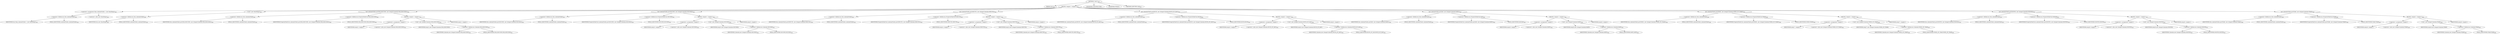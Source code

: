 digraph "&lt;init&gt;" {  
"1402" [label = <(METHOD,&lt;init&gt;)<SUB>639</SUB>> ]
"1403" [label = <(PARAM,this)<SUB>639</SUB>> ]
"1404" [label = <(BLOCK,&lt;empty&gt;,&lt;empty&gt;)<SUB>639</SUB>> ]
"1405" [label = <(&lt;operator&gt;.assignment,Map calendarFields = new HashMap())<SUB>636</SUB>> ]
"1406" [label = <(&lt;operator&gt;.fieldAccess,this.calendarFields)<SUB>636</SUB>> ]
"1407" [label = <(IDENTIFIER,this,Map calendarFields = new HashMap())<SUB>636</SUB>> ]
"1408" [label = <(FIELD_IDENTIFIER,calendarFields,calendarFields)<SUB>636</SUB>> ]
"1409" [label = <(&lt;operator&gt;.alloc,new HashMap())<SUB>636</SUB>> ]
"1410" [label = <(&lt;init&gt;,new HashMap())<SUB>636</SUB>> ]
"1411" [label = <(&lt;operator&gt;.fieldAccess,this.calendarFields)<SUB>636</SUB>> ]
"1412" [label = <(IDENTIFIER,this,new HashMap())<SUB>636</SUB>> ]
"1413" [label = <(FIELD_IDENTIFIER,calendarFields,calendarFields)<SUB>636</SUB>> ]
"1414" [label = <(put,calendarFields.put(MILLISECOND, new Integer(Calendar.MILLISECOND)))<SUB>640</SUB>> ]
"1415" [label = <(&lt;operator&gt;.fieldAccess,this.calendarFields)<SUB>640</SUB>> ]
"1416" [label = <(IDENTIFIER,this,calendarFields.put(MILLISECOND, new Integer(Calendar.MILLISECOND)))<SUB>640</SUB>> ]
"1417" [label = <(FIELD_IDENTIFIER,calendarFields,calendarFields)<SUB>640</SUB>> ]
"1418" [label = <(&lt;operator&gt;.fieldAccess,PropertyFile$Unit.MILLISECOND)<SUB>640</SUB>> ]
"1419" [label = <(IDENTIFIER,PropertyFile$Unit,calendarFields.put(MILLISECOND, new Integer(Calendar.MILLISECOND)))<SUB>640</SUB>> ]
"1420" [label = <(FIELD_IDENTIFIER,MILLISECOND,MILLISECOND)<SUB>640</SUB>> ]
"1421" [label = <(BLOCK,&lt;empty&gt;,&lt;empty&gt;)<SUB>641</SUB>> ]
"1422" [label = <(&lt;operator&gt;.assignment,&lt;empty&gt;)> ]
"1423" [label = <(IDENTIFIER,$obj22,&lt;empty&gt;)> ]
"1424" [label = <(&lt;operator&gt;.alloc,new Integer(Calendar.MILLISECOND))<SUB>641</SUB>> ]
"1425" [label = <(&lt;init&gt;,new Integer(Calendar.MILLISECOND))<SUB>641</SUB>> ]
"1426" [label = <(IDENTIFIER,$obj22,new Integer(Calendar.MILLISECOND))> ]
"1427" [label = <(&lt;operator&gt;.fieldAccess,Calendar.MILLISECOND)<SUB>641</SUB>> ]
"1428" [label = <(IDENTIFIER,Calendar,new Integer(Calendar.MILLISECOND))<SUB>641</SUB>> ]
"1429" [label = <(FIELD_IDENTIFIER,MILLISECOND,MILLISECOND)<SUB>641</SUB>> ]
"1430" [label = <(IDENTIFIER,$obj22,&lt;empty&gt;)> ]
"1431" [label = <(put,calendarFields.put(SECOND, new Integer(Calendar.SECOND)))<SUB>642</SUB>> ]
"1432" [label = <(&lt;operator&gt;.fieldAccess,this.calendarFields)<SUB>642</SUB>> ]
"1433" [label = <(IDENTIFIER,this,calendarFields.put(SECOND, new Integer(Calendar.SECOND)))<SUB>642</SUB>> ]
"1434" [label = <(FIELD_IDENTIFIER,calendarFields,calendarFields)<SUB>642</SUB>> ]
"1435" [label = <(&lt;operator&gt;.fieldAccess,PropertyFile$Unit.SECOND)<SUB>642</SUB>> ]
"1436" [label = <(IDENTIFIER,PropertyFile$Unit,calendarFields.put(SECOND, new Integer(Calendar.SECOND)))<SUB>642</SUB>> ]
"1437" [label = <(FIELD_IDENTIFIER,SECOND,SECOND)<SUB>642</SUB>> ]
"1438" [label = <(BLOCK,&lt;empty&gt;,&lt;empty&gt;)<SUB>642</SUB>> ]
"1439" [label = <(&lt;operator&gt;.assignment,&lt;empty&gt;)> ]
"1440" [label = <(IDENTIFIER,$obj23,&lt;empty&gt;)> ]
"1441" [label = <(&lt;operator&gt;.alloc,new Integer(Calendar.SECOND))<SUB>642</SUB>> ]
"1442" [label = <(&lt;init&gt;,new Integer(Calendar.SECOND))<SUB>642</SUB>> ]
"1443" [label = <(IDENTIFIER,$obj23,new Integer(Calendar.SECOND))> ]
"1444" [label = <(&lt;operator&gt;.fieldAccess,Calendar.SECOND)<SUB>642</SUB>> ]
"1445" [label = <(IDENTIFIER,Calendar,new Integer(Calendar.SECOND))<SUB>642</SUB>> ]
"1446" [label = <(FIELD_IDENTIFIER,SECOND,SECOND)<SUB>642</SUB>> ]
"1447" [label = <(IDENTIFIER,$obj23,&lt;empty&gt;)> ]
"1448" [label = <(put,calendarFields.put(MINUTE, new Integer(Calendar.MINUTE)))<SUB>643</SUB>> ]
"1449" [label = <(&lt;operator&gt;.fieldAccess,this.calendarFields)<SUB>643</SUB>> ]
"1450" [label = <(IDENTIFIER,this,calendarFields.put(MINUTE, new Integer(Calendar.MINUTE)))<SUB>643</SUB>> ]
"1451" [label = <(FIELD_IDENTIFIER,calendarFields,calendarFields)<SUB>643</SUB>> ]
"1452" [label = <(&lt;operator&gt;.fieldAccess,PropertyFile$Unit.MINUTE)<SUB>643</SUB>> ]
"1453" [label = <(IDENTIFIER,PropertyFile$Unit,calendarFields.put(MINUTE, new Integer(Calendar.MINUTE)))<SUB>643</SUB>> ]
"1454" [label = <(FIELD_IDENTIFIER,MINUTE,MINUTE)<SUB>643</SUB>> ]
"1455" [label = <(BLOCK,&lt;empty&gt;,&lt;empty&gt;)<SUB>643</SUB>> ]
"1456" [label = <(&lt;operator&gt;.assignment,&lt;empty&gt;)> ]
"1457" [label = <(IDENTIFIER,$obj24,&lt;empty&gt;)> ]
"1458" [label = <(&lt;operator&gt;.alloc,new Integer(Calendar.MINUTE))<SUB>643</SUB>> ]
"1459" [label = <(&lt;init&gt;,new Integer(Calendar.MINUTE))<SUB>643</SUB>> ]
"1460" [label = <(IDENTIFIER,$obj24,new Integer(Calendar.MINUTE))> ]
"1461" [label = <(&lt;operator&gt;.fieldAccess,Calendar.MINUTE)<SUB>643</SUB>> ]
"1462" [label = <(IDENTIFIER,Calendar,new Integer(Calendar.MINUTE))<SUB>643</SUB>> ]
"1463" [label = <(FIELD_IDENTIFIER,MINUTE,MINUTE)<SUB>643</SUB>> ]
"1464" [label = <(IDENTIFIER,$obj24,&lt;empty&gt;)> ]
"1465" [label = <(put,calendarFields.put(HOUR, new Integer(Calendar.HOUR_OF_DAY)))<SUB>644</SUB>> ]
"1466" [label = <(&lt;operator&gt;.fieldAccess,this.calendarFields)<SUB>644</SUB>> ]
"1467" [label = <(IDENTIFIER,this,calendarFields.put(HOUR, new Integer(Calendar.HOUR_OF_DAY)))<SUB>644</SUB>> ]
"1468" [label = <(FIELD_IDENTIFIER,calendarFields,calendarFields)<SUB>644</SUB>> ]
"1469" [label = <(&lt;operator&gt;.fieldAccess,PropertyFile$Unit.HOUR)<SUB>644</SUB>> ]
"1470" [label = <(IDENTIFIER,PropertyFile$Unit,calendarFields.put(HOUR, new Integer(Calendar.HOUR_OF_DAY)))<SUB>644</SUB>> ]
"1471" [label = <(FIELD_IDENTIFIER,HOUR,HOUR)<SUB>644</SUB>> ]
"1472" [label = <(BLOCK,&lt;empty&gt;,&lt;empty&gt;)<SUB>644</SUB>> ]
"1473" [label = <(&lt;operator&gt;.assignment,&lt;empty&gt;)> ]
"1474" [label = <(IDENTIFIER,$obj25,&lt;empty&gt;)> ]
"1475" [label = <(&lt;operator&gt;.alloc,new Integer(Calendar.HOUR_OF_DAY))<SUB>644</SUB>> ]
"1476" [label = <(&lt;init&gt;,new Integer(Calendar.HOUR_OF_DAY))<SUB>644</SUB>> ]
"1477" [label = <(IDENTIFIER,$obj25,new Integer(Calendar.HOUR_OF_DAY))> ]
"1478" [label = <(&lt;operator&gt;.fieldAccess,Calendar.HOUR_OF_DAY)<SUB>644</SUB>> ]
"1479" [label = <(IDENTIFIER,Calendar,new Integer(Calendar.HOUR_OF_DAY))<SUB>644</SUB>> ]
"1480" [label = <(FIELD_IDENTIFIER,HOUR_OF_DAY,HOUR_OF_DAY)<SUB>644</SUB>> ]
"1481" [label = <(IDENTIFIER,$obj25,&lt;empty&gt;)> ]
"1482" [label = <(put,calendarFields.put(DAY, new Integer(Calendar.DATE)))<SUB>645</SUB>> ]
"1483" [label = <(&lt;operator&gt;.fieldAccess,this.calendarFields)<SUB>645</SUB>> ]
"1484" [label = <(IDENTIFIER,this,calendarFields.put(DAY, new Integer(Calendar.DATE)))<SUB>645</SUB>> ]
"1485" [label = <(FIELD_IDENTIFIER,calendarFields,calendarFields)<SUB>645</SUB>> ]
"1486" [label = <(&lt;operator&gt;.fieldAccess,PropertyFile$Unit.DAY)<SUB>645</SUB>> ]
"1487" [label = <(IDENTIFIER,PropertyFile$Unit,calendarFields.put(DAY, new Integer(Calendar.DATE)))<SUB>645</SUB>> ]
"1488" [label = <(FIELD_IDENTIFIER,DAY,DAY)<SUB>645</SUB>> ]
"1489" [label = <(BLOCK,&lt;empty&gt;,&lt;empty&gt;)<SUB>645</SUB>> ]
"1490" [label = <(&lt;operator&gt;.assignment,&lt;empty&gt;)> ]
"1491" [label = <(IDENTIFIER,$obj26,&lt;empty&gt;)> ]
"1492" [label = <(&lt;operator&gt;.alloc,new Integer(Calendar.DATE))<SUB>645</SUB>> ]
"1493" [label = <(&lt;init&gt;,new Integer(Calendar.DATE))<SUB>645</SUB>> ]
"1494" [label = <(IDENTIFIER,$obj26,new Integer(Calendar.DATE))> ]
"1495" [label = <(&lt;operator&gt;.fieldAccess,Calendar.DATE)<SUB>645</SUB>> ]
"1496" [label = <(IDENTIFIER,Calendar,new Integer(Calendar.DATE))<SUB>645</SUB>> ]
"1497" [label = <(FIELD_IDENTIFIER,DATE,DATE)<SUB>645</SUB>> ]
"1498" [label = <(IDENTIFIER,$obj26,&lt;empty&gt;)> ]
"1499" [label = <(put,calendarFields.put(WEEK, new Integer(Calendar.WEEK_OF_YEAR)))<SUB>646</SUB>> ]
"1500" [label = <(&lt;operator&gt;.fieldAccess,this.calendarFields)<SUB>646</SUB>> ]
"1501" [label = <(IDENTIFIER,this,calendarFields.put(WEEK, new Integer(Calendar.WEEK_OF_YEAR)))<SUB>646</SUB>> ]
"1502" [label = <(FIELD_IDENTIFIER,calendarFields,calendarFields)<SUB>646</SUB>> ]
"1503" [label = <(&lt;operator&gt;.fieldAccess,PropertyFile$Unit.WEEK)<SUB>646</SUB>> ]
"1504" [label = <(IDENTIFIER,PropertyFile$Unit,calendarFields.put(WEEK, new Integer(Calendar.WEEK_OF_YEAR)))<SUB>646</SUB>> ]
"1505" [label = <(FIELD_IDENTIFIER,WEEK,WEEK)<SUB>646</SUB>> ]
"1506" [label = <(BLOCK,&lt;empty&gt;,&lt;empty&gt;)<SUB>646</SUB>> ]
"1507" [label = <(&lt;operator&gt;.assignment,&lt;empty&gt;)> ]
"1508" [label = <(IDENTIFIER,$obj27,&lt;empty&gt;)> ]
"1509" [label = <(&lt;operator&gt;.alloc,new Integer(Calendar.WEEK_OF_YEAR))<SUB>646</SUB>> ]
"1510" [label = <(&lt;init&gt;,new Integer(Calendar.WEEK_OF_YEAR))<SUB>646</SUB>> ]
"1511" [label = <(IDENTIFIER,$obj27,new Integer(Calendar.WEEK_OF_YEAR))> ]
"1512" [label = <(&lt;operator&gt;.fieldAccess,Calendar.WEEK_OF_YEAR)<SUB>646</SUB>> ]
"1513" [label = <(IDENTIFIER,Calendar,new Integer(Calendar.WEEK_OF_YEAR))<SUB>646</SUB>> ]
"1514" [label = <(FIELD_IDENTIFIER,WEEK_OF_YEAR,WEEK_OF_YEAR)<SUB>646</SUB>> ]
"1515" [label = <(IDENTIFIER,$obj27,&lt;empty&gt;)> ]
"1516" [label = <(put,calendarFields.put(MONTH, new Integer(Calendar.MONTH)))<SUB>647</SUB>> ]
"1517" [label = <(&lt;operator&gt;.fieldAccess,this.calendarFields)<SUB>647</SUB>> ]
"1518" [label = <(IDENTIFIER,this,calendarFields.put(MONTH, new Integer(Calendar.MONTH)))<SUB>647</SUB>> ]
"1519" [label = <(FIELD_IDENTIFIER,calendarFields,calendarFields)<SUB>647</SUB>> ]
"1520" [label = <(&lt;operator&gt;.fieldAccess,PropertyFile$Unit.MONTH)<SUB>647</SUB>> ]
"1521" [label = <(IDENTIFIER,PropertyFile$Unit,calendarFields.put(MONTH, new Integer(Calendar.MONTH)))<SUB>647</SUB>> ]
"1522" [label = <(FIELD_IDENTIFIER,MONTH,MONTH)<SUB>647</SUB>> ]
"1523" [label = <(BLOCK,&lt;empty&gt;,&lt;empty&gt;)<SUB>647</SUB>> ]
"1524" [label = <(&lt;operator&gt;.assignment,&lt;empty&gt;)> ]
"1525" [label = <(IDENTIFIER,$obj28,&lt;empty&gt;)> ]
"1526" [label = <(&lt;operator&gt;.alloc,new Integer(Calendar.MONTH))<SUB>647</SUB>> ]
"1527" [label = <(&lt;init&gt;,new Integer(Calendar.MONTH))<SUB>647</SUB>> ]
"1528" [label = <(IDENTIFIER,$obj28,new Integer(Calendar.MONTH))> ]
"1529" [label = <(&lt;operator&gt;.fieldAccess,Calendar.MONTH)<SUB>647</SUB>> ]
"1530" [label = <(IDENTIFIER,Calendar,new Integer(Calendar.MONTH))<SUB>647</SUB>> ]
"1531" [label = <(FIELD_IDENTIFIER,MONTH,MONTH)<SUB>647</SUB>> ]
"1532" [label = <(IDENTIFIER,$obj28,&lt;empty&gt;)> ]
"1533" [label = <(put,calendarFields.put(YEAR, new Integer(Calendar.YEAR)))<SUB>648</SUB>> ]
"1534" [label = <(&lt;operator&gt;.fieldAccess,this.calendarFields)<SUB>648</SUB>> ]
"1535" [label = <(IDENTIFIER,this,calendarFields.put(YEAR, new Integer(Calendar.YEAR)))<SUB>648</SUB>> ]
"1536" [label = <(FIELD_IDENTIFIER,calendarFields,calendarFields)<SUB>648</SUB>> ]
"1537" [label = <(&lt;operator&gt;.fieldAccess,PropertyFile$Unit.YEAR)<SUB>648</SUB>> ]
"1538" [label = <(IDENTIFIER,PropertyFile$Unit,calendarFields.put(YEAR, new Integer(Calendar.YEAR)))<SUB>648</SUB>> ]
"1539" [label = <(FIELD_IDENTIFIER,YEAR,YEAR)<SUB>648</SUB>> ]
"1540" [label = <(BLOCK,&lt;empty&gt;,&lt;empty&gt;)<SUB>648</SUB>> ]
"1541" [label = <(&lt;operator&gt;.assignment,&lt;empty&gt;)> ]
"1542" [label = <(IDENTIFIER,$obj29,&lt;empty&gt;)> ]
"1543" [label = <(&lt;operator&gt;.alloc,new Integer(Calendar.YEAR))<SUB>648</SUB>> ]
"1544" [label = <(&lt;init&gt;,new Integer(Calendar.YEAR))<SUB>648</SUB>> ]
"1545" [label = <(IDENTIFIER,$obj29,new Integer(Calendar.YEAR))> ]
"1546" [label = <(&lt;operator&gt;.fieldAccess,Calendar.YEAR)<SUB>648</SUB>> ]
"1547" [label = <(IDENTIFIER,Calendar,new Integer(Calendar.YEAR))<SUB>648</SUB>> ]
"1548" [label = <(FIELD_IDENTIFIER,YEAR,YEAR)<SUB>648</SUB>> ]
"1549" [label = <(IDENTIFIER,$obj29,&lt;empty&gt;)> ]
"1550" [label = <(MODIFIER,CONSTRUCTOR)> ]
"1551" [label = <(MODIFIER,PUBLIC)> ]
"1552" [label = <(METHOD_RETURN,void)<SUB>649</SUB>> ]
  "1402" -> "1403" 
  "1402" -> "1404" 
  "1402" -> "1550" 
  "1402" -> "1551" 
  "1402" -> "1552" 
  "1404" -> "1405" 
  "1404" -> "1410" 
  "1404" -> "1414" 
  "1404" -> "1431" 
  "1404" -> "1448" 
  "1404" -> "1465" 
  "1404" -> "1482" 
  "1404" -> "1499" 
  "1404" -> "1516" 
  "1404" -> "1533" 
  "1405" -> "1406" 
  "1405" -> "1409" 
  "1406" -> "1407" 
  "1406" -> "1408" 
  "1410" -> "1411" 
  "1411" -> "1412" 
  "1411" -> "1413" 
  "1414" -> "1415" 
  "1414" -> "1418" 
  "1414" -> "1421" 
  "1415" -> "1416" 
  "1415" -> "1417" 
  "1418" -> "1419" 
  "1418" -> "1420" 
  "1421" -> "1422" 
  "1421" -> "1425" 
  "1421" -> "1430" 
  "1422" -> "1423" 
  "1422" -> "1424" 
  "1425" -> "1426" 
  "1425" -> "1427" 
  "1427" -> "1428" 
  "1427" -> "1429" 
  "1431" -> "1432" 
  "1431" -> "1435" 
  "1431" -> "1438" 
  "1432" -> "1433" 
  "1432" -> "1434" 
  "1435" -> "1436" 
  "1435" -> "1437" 
  "1438" -> "1439" 
  "1438" -> "1442" 
  "1438" -> "1447" 
  "1439" -> "1440" 
  "1439" -> "1441" 
  "1442" -> "1443" 
  "1442" -> "1444" 
  "1444" -> "1445" 
  "1444" -> "1446" 
  "1448" -> "1449" 
  "1448" -> "1452" 
  "1448" -> "1455" 
  "1449" -> "1450" 
  "1449" -> "1451" 
  "1452" -> "1453" 
  "1452" -> "1454" 
  "1455" -> "1456" 
  "1455" -> "1459" 
  "1455" -> "1464" 
  "1456" -> "1457" 
  "1456" -> "1458" 
  "1459" -> "1460" 
  "1459" -> "1461" 
  "1461" -> "1462" 
  "1461" -> "1463" 
  "1465" -> "1466" 
  "1465" -> "1469" 
  "1465" -> "1472" 
  "1466" -> "1467" 
  "1466" -> "1468" 
  "1469" -> "1470" 
  "1469" -> "1471" 
  "1472" -> "1473" 
  "1472" -> "1476" 
  "1472" -> "1481" 
  "1473" -> "1474" 
  "1473" -> "1475" 
  "1476" -> "1477" 
  "1476" -> "1478" 
  "1478" -> "1479" 
  "1478" -> "1480" 
  "1482" -> "1483" 
  "1482" -> "1486" 
  "1482" -> "1489" 
  "1483" -> "1484" 
  "1483" -> "1485" 
  "1486" -> "1487" 
  "1486" -> "1488" 
  "1489" -> "1490" 
  "1489" -> "1493" 
  "1489" -> "1498" 
  "1490" -> "1491" 
  "1490" -> "1492" 
  "1493" -> "1494" 
  "1493" -> "1495" 
  "1495" -> "1496" 
  "1495" -> "1497" 
  "1499" -> "1500" 
  "1499" -> "1503" 
  "1499" -> "1506" 
  "1500" -> "1501" 
  "1500" -> "1502" 
  "1503" -> "1504" 
  "1503" -> "1505" 
  "1506" -> "1507" 
  "1506" -> "1510" 
  "1506" -> "1515" 
  "1507" -> "1508" 
  "1507" -> "1509" 
  "1510" -> "1511" 
  "1510" -> "1512" 
  "1512" -> "1513" 
  "1512" -> "1514" 
  "1516" -> "1517" 
  "1516" -> "1520" 
  "1516" -> "1523" 
  "1517" -> "1518" 
  "1517" -> "1519" 
  "1520" -> "1521" 
  "1520" -> "1522" 
  "1523" -> "1524" 
  "1523" -> "1527" 
  "1523" -> "1532" 
  "1524" -> "1525" 
  "1524" -> "1526" 
  "1527" -> "1528" 
  "1527" -> "1529" 
  "1529" -> "1530" 
  "1529" -> "1531" 
  "1533" -> "1534" 
  "1533" -> "1537" 
  "1533" -> "1540" 
  "1534" -> "1535" 
  "1534" -> "1536" 
  "1537" -> "1538" 
  "1537" -> "1539" 
  "1540" -> "1541" 
  "1540" -> "1544" 
  "1540" -> "1549" 
  "1541" -> "1542" 
  "1541" -> "1543" 
  "1544" -> "1545" 
  "1544" -> "1546" 
  "1546" -> "1547" 
  "1546" -> "1548" 
}
